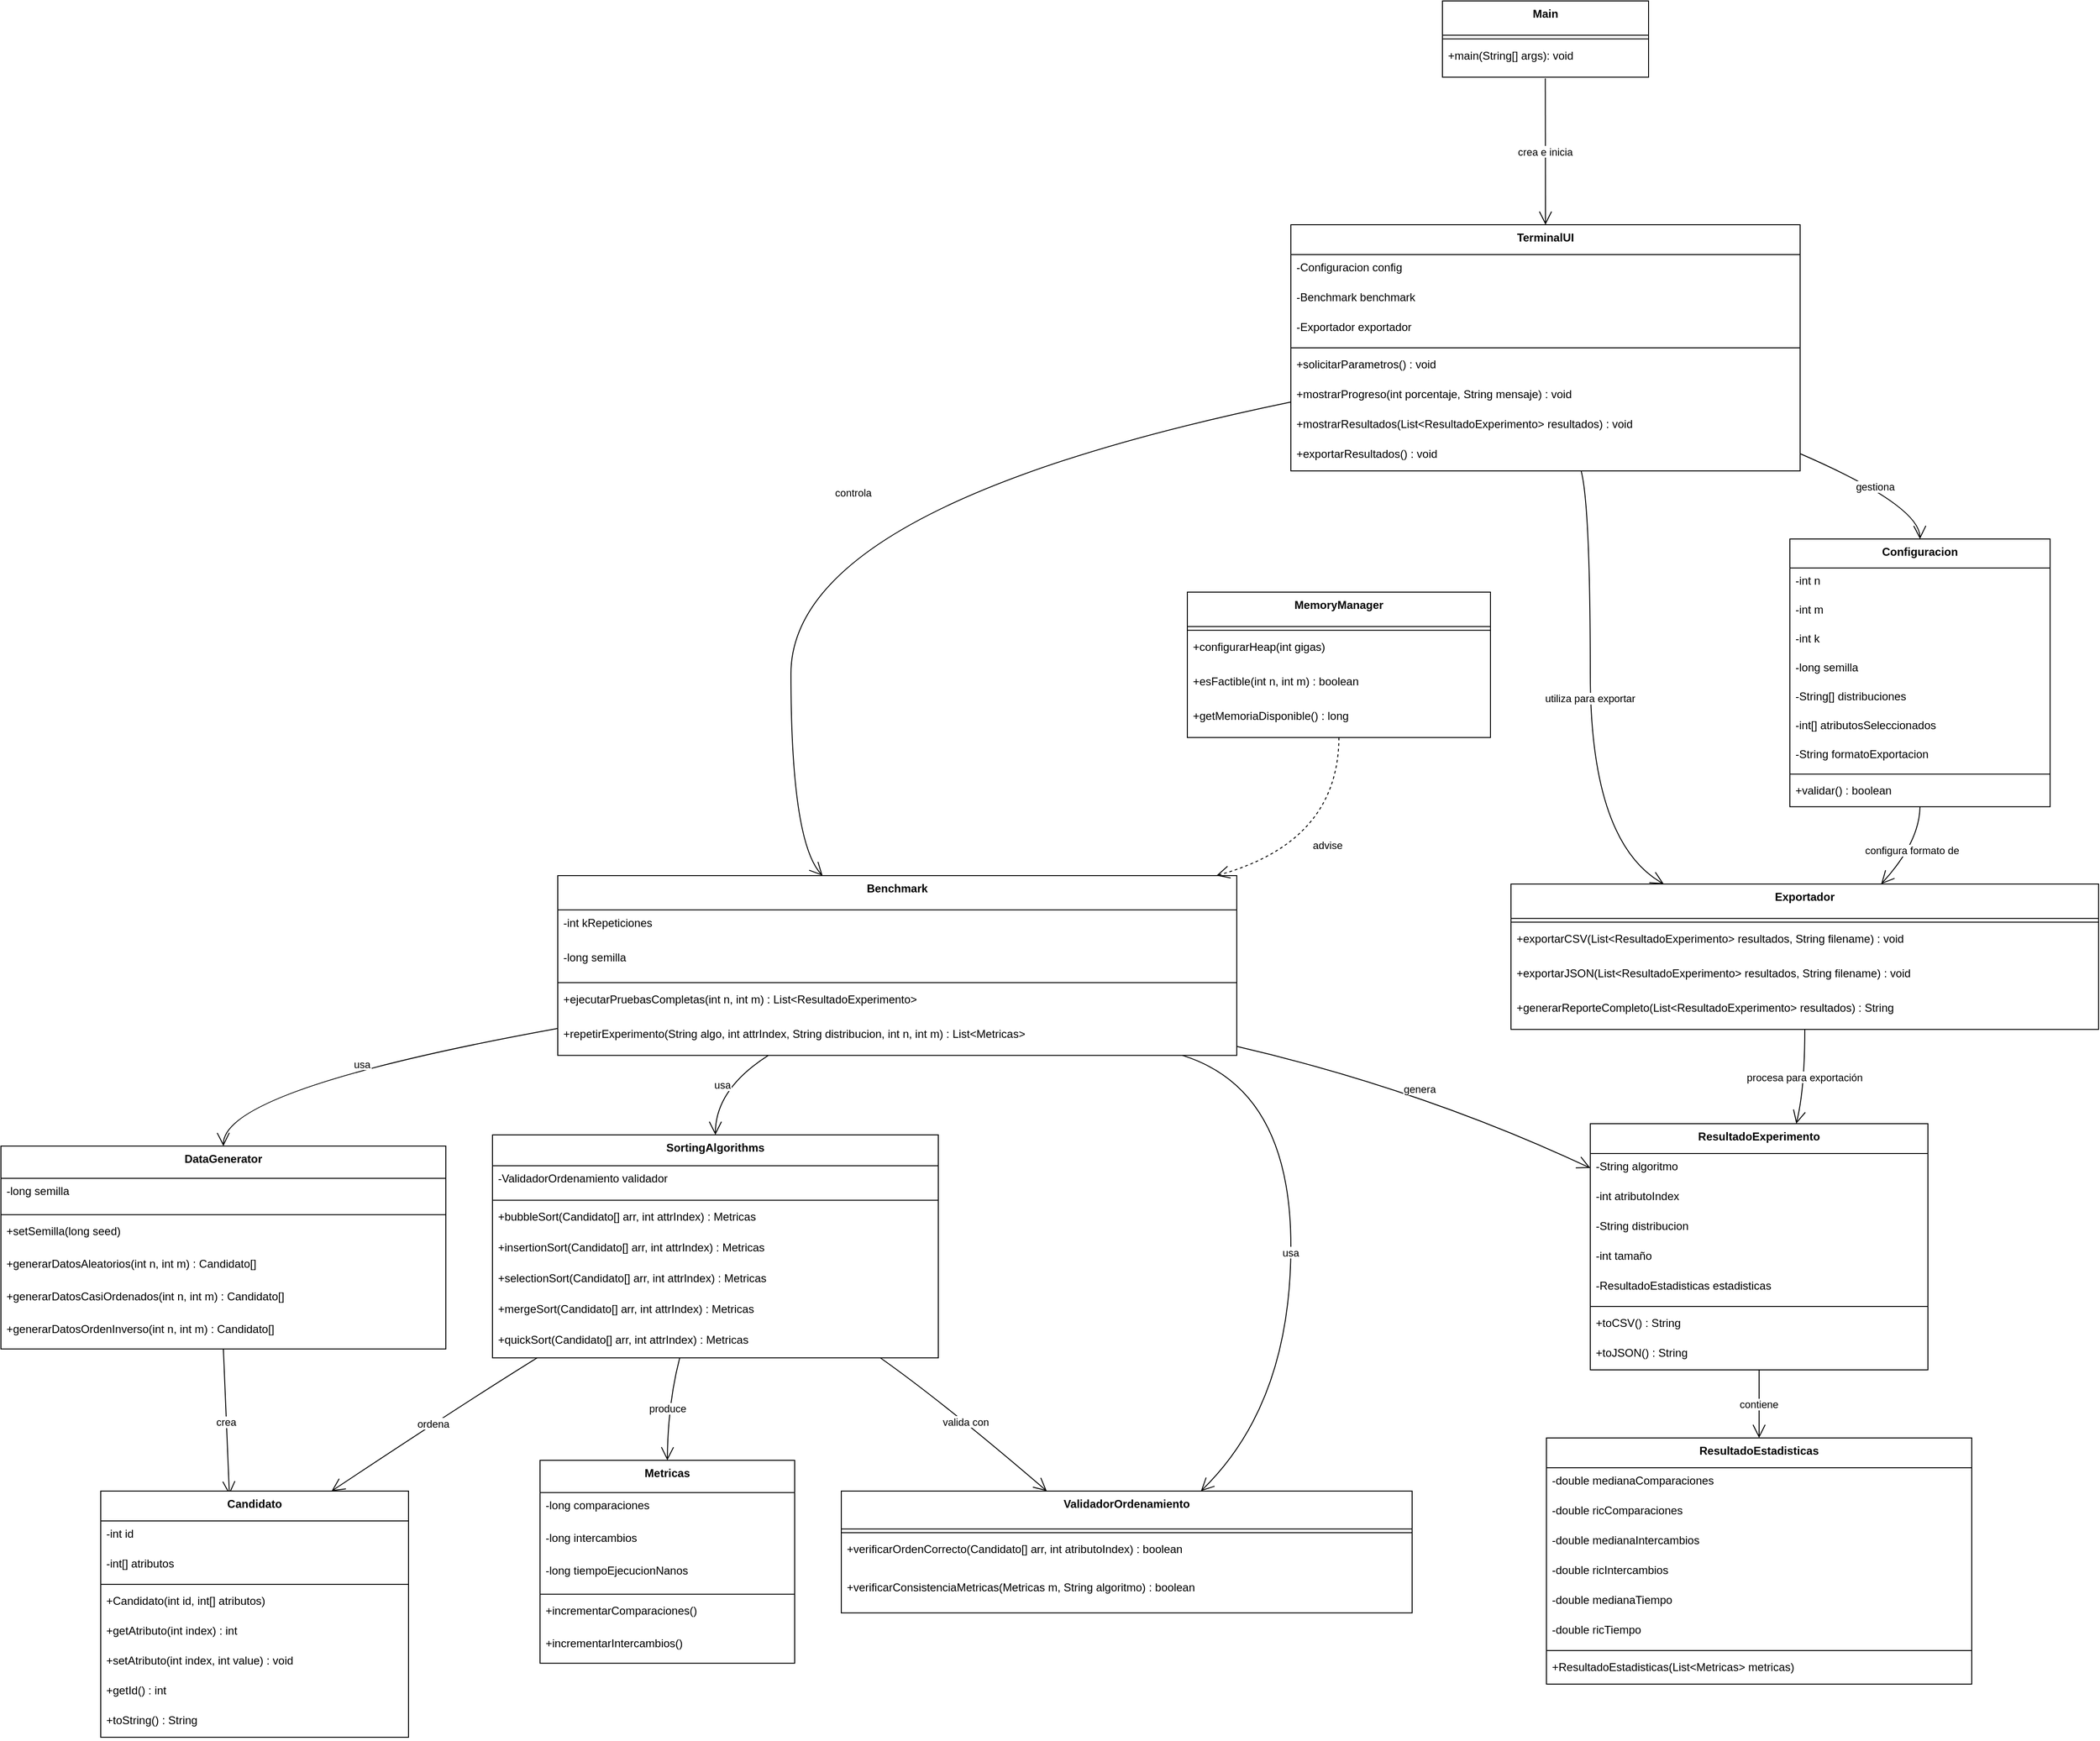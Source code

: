 <mxfile version="28.1.2">
  <diagram name="Página-1" id="Cpr_7wR9ldLKbwV3CSes">
    <mxGraphModel dx="2496" dy="-293" grid="1" gridSize="10" guides="1" tooltips="1" connect="1" arrows="1" fold="1" page="1" pageScale="1" pageWidth="827" pageHeight="1169" math="0" shadow="0">
      <root>
        <mxCell id="0" />
        <mxCell id="1" parent="0" />
        <mxCell id="2c_o9RuuoDmK3wA3KVBn-90" value="Main" style="swimlane;fontStyle=1;align=center;verticalAlign=top;childLayout=stackLayout;horizontal=1;startSize=36.8;horizontalStack=0;resizeParent=1;resizeParentMax=0;resizeLast=0;collapsible=0;marginBottom=0;" parent="1" vertex="1">
          <mxGeometry x="718.5" y="1180" width="221" height="81.8" as="geometry" />
        </mxCell>
        <mxCell id="2c_o9RuuoDmK3wA3KVBn-93" style="line;strokeWidth=1;fillColor=none;align=left;verticalAlign=middle;spacingTop=-1;spacingLeft=3;spacingRight=3;rotatable=0;labelPosition=right;points=[];portConstraint=eastwest;strokeColor=inherit;" parent="2c_o9RuuoDmK3wA3KVBn-90" vertex="1">
          <mxGeometry y="36.8" width="221" height="8" as="geometry" />
        </mxCell>
        <mxCell id="2c_o9RuuoDmK3wA3KVBn-94" value="+main(String[] args): void" style="text;strokeColor=none;fillColor=none;align=left;verticalAlign=top;spacingLeft=4;spacingRight=4;overflow=hidden;rotatable=0;points=[[0,0.5],[1,0.5]];portConstraint=eastwest;" parent="2c_o9RuuoDmK3wA3KVBn-90" vertex="1">
          <mxGeometry y="44.8" width="221" height="37" as="geometry" />
        </mxCell>
        <mxCell id="2c_o9RuuoDmK3wA3KVBn-98" value="crea e inicia" style="curved=1;startArrow=none;endArrow=open;endSize=12;exitX=0.499;exitY=1.032;entryX=0.5;entryY=0;rounded=0;exitDx=0;exitDy=0;exitPerimeter=0;entryDx=0;entryDy=0;" parent="1" source="2c_o9RuuoDmK3wA3KVBn-94" edge="1">
          <mxGeometry relative="1" as="geometry">
            <Array as="points" />
            <mxPoint x="1009" y="1340" as="sourcePoint" />
            <mxPoint x="829" y="1420" as="targetPoint" />
          </mxGeometry>
        </mxCell>
        <mxCell id="2c_o9RuuoDmK3wA3KVBn-116" value="DataGenerator" style="swimlane;fontStyle=1;align=center;verticalAlign=top;childLayout=stackLayout;horizontal=1;startSize=34.667;horizontalStack=0;resizeParent=1;resizeParentMax=0;resizeLast=0;collapsible=0;marginBottom=0;" parent="1" vertex="1">
          <mxGeometry x="-827" y="2408" width="477" height="217.667" as="geometry" />
        </mxCell>
        <mxCell id="2c_o9RuuoDmK3wA3KVBn-117" value="-long semilla" style="text;strokeColor=none;fillColor=none;align=left;verticalAlign=top;spacingLeft=4;spacingRight=4;overflow=hidden;rotatable=0;points=[[0,0.5],[1,0.5]];portConstraint=eastwest;" parent="2c_o9RuuoDmK3wA3KVBn-116" vertex="1">
          <mxGeometry y="34.667" width="477" height="35" as="geometry" />
        </mxCell>
        <mxCell id="2c_o9RuuoDmK3wA3KVBn-118" style="line;strokeWidth=1;fillColor=none;align=left;verticalAlign=middle;spacingTop=-1;spacingLeft=3;spacingRight=3;rotatable=0;labelPosition=right;points=[];portConstraint=eastwest;strokeColor=inherit;" parent="2c_o9RuuoDmK3wA3KVBn-116" vertex="1">
          <mxGeometry y="69.667" width="477" height="8" as="geometry" />
        </mxCell>
        <mxCell id="2c_o9RuuoDmK3wA3KVBn-119" value="+setSemilla(long seed)" style="text;strokeColor=none;fillColor=none;align=left;verticalAlign=top;spacingLeft=4;spacingRight=4;overflow=hidden;rotatable=0;points=[[0,0.5],[1,0.5]];portConstraint=eastwest;" parent="2c_o9RuuoDmK3wA3KVBn-116" vertex="1">
          <mxGeometry y="77.667" width="477" height="35" as="geometry" />
        </mxCell>
        <mxCell id="2c_o9RuuoDmK3wA3KVBn-120" value="+generarDatosAleatorios(int n, int m) : Candidato[]" style="text;strokeColor=none;fillColor=none;align=left;verticalAlign=top;spacingLeft=4;spacingRight=4;overflow=hidden;rotatable=0;points=[[0,0.5],[1,0.5]];portConstraint=eastwest;" parent="2c_o9RuuoDmK3wA3KVBn-116" vertex="1">
          <mxGeometry y="112.667" width="477" height="35" as="geometry" />
        </mxCell>
        <mxCell id="2c_o9RuuoDmK3wA3KVBn-121" value="+generarDatosCasiOrdenados(int n, int m) : Candidato[]" style="text;strokeColor=none;fillColor=none;align=left;verticalAlign=top;spacingLeft=4;spacingRight=4;overflow=hidden;rotatable=0;points=[[0,0.5],[1,0.5]];portConstraint=eastwest;" parent="2c_o9RuuoDmK3wA3KVBn-116" vertex="1">
          <mxGeometry y="147.667" width="477" height="35" as="geometry" />
        </mxCell>
        <mxCell id="2c_o9RuuoDmK3wA3KVBn-122" value="+generarDatosOrdenInverso(int n, int m) : Candidato[]" style="text;strokeColor=none;fillColor=none;align=left;verticalAlign=top;spacingLeft=4;spacingRight=4;overflow=hidden;rotatable=0;points=[[0,0.5],[1,0.5]];portConstraint=eastwest;" parent="2c_o9RuuoDmK3wA3KVBn-116" vertex="1">
          <mxGeometry y="182.667" width="477" height="35" as="geometry" />
        </mxCell>
        <mxCell id="2c_o9RuuoDmK3wA3KVBn-123" value="SortingAlgorithms" style="swimlane;fontStyle=1;align=center;verticalAlign=top;childLayout=stackLayout;horizontal=1;startSize=33.143;horizontalStack=0;resizeParent=1;resizeParentMax=0;resizeLast=0;collapsible=0;marginBottom=0;" parent="1" vertex="1">
          <mxGeometry x="-300" y="2396" width="478" height="239.143" as="geometry" />
        </mxCell>
        <mxCell id="2c_o9RuuoDmK3wA3KVBn-124" value="-ValidadorOrdenamiento validador" style="text;strokeColor=none;fillColor=none;align=left;verticalAlign=top;spacingLeft=4;spacingRight=4;overflow=hidden;rotatable=0;points=[[0,0.5],[1,0.5]];portConstraint=eastwest;" parent="2c_o9RuuoDmK3wA3KVBn-123" vertex="1">
          <mxGeometry y="33.143" width="478" height="33" as="geometry" />
        </mxCell>
        <mxCell id="2c_o9RuuoDmK3wA3KVBn-125" style="line;strokeWidth=1;fillColor=none;align=left;verticalAlign=middle;spacingTop=-1;spacingLeft=3;spacingRight=3;rotatable=0;labelPosition=right;points=[];portConstraint=eastwest;strokeColor=inherit;" parent="2c_o9RuuoDmK3wA3KVBn-123" vertex="1">
          <mxGeometry y="66.143" width="478" height="8" as="geometry" />
        </mxCell>
        <mxCell id="2c_o9RuuoDmK3wA3KVBn-126" value="+bubbleSort(Candidato[] arr, int attrIndex) : Metricas" style="text;strokeColor=none;fillColor=none;align=left;verticalAlign=top;spacingLeft=4;spacingRight=4;overflow=hidden;rotatable=0;points=[[0,0.5],[1,0.5]];portConstraint=eastwest;" parent="2c_o9RuuoDmK3wA3KVBn-123" vertex="1">
          <mxGeometry y="74.143" width="478" height="33" as="geometry" />
        </mxCell>
        <mxCell id="2c_o9RuuoDmK3wA3KVBn-127" value="+insertionSort(Candidato[] arr, int attrIndex) : Metricas" style="text;strokeColor=none;fillColor=none;align=left;verticalAlign=top;spacingLeft=4;spacingRight=4;overflow=hidden;rotatable=0;points=[[0,0.5],[1,0.5]];portConstraint=eastwest;" parent="2c_o9RuuoDmK3wA3KVBn-123" vertex="1">
          <mxGeometry y="107.143" width="478" height="33" as="geometry" />
        </mxCell>
        <mxCell id="2c_o9RuuoDmK3wA3KVBn-128" value="+selectionSort(Candidato[] arr, int attrIndex) : Metricas" style="text;strokeColor=none;fillColor=none;align=left;verticalAlign=top;spacingLeft=4;spacingRight=4;overflow=hidden;rotatable=0;points=[[0,0.5],[1,0.5]];portConstraint=eastwest;" parent="2c_o9RuuoDmK3wA3KVBn-123" vertex="1">
          <mxGeometry y="140.143" width="478" height="33" as="geometry" />
        </mxCell>
        <mxCell id="2c_o9RuuoDmK3wA3KVBn-129" value="+mergeSort(Candidato[] arr, int attrIndex) : Metricas" style="text;strokeColor=none;fillColor=none;align=left;verticalAlign=top;spacingLeft=4;spacingRight=4;overflow=hidden;rotatable=0;points=[[0,0.5],[1,0.5]];portConstraint=eastwest;" parent="2c_o9RuuoDmK3wA3KVBn-123" vertex="1">
          <mxGeometry y="173.143" width="478" height="33" as="geometry" />
        </mxCell>
        <mxCell id="2c_o9RuuoDmK3wA3KVBn-130" value="+quickSort(Candidato[] arr, int attrIndex) : Metricas" style="text;strokeColor=none;fillColor=none;align=left;verticalAlign=top;spacingLeft=4;spacingRight=4;overflow=hidden;rotatable=0;points=[[0,0.5],[1,0.5]];portConstraint=eastwest;" parent="2c_o9RuuoDmK3wA3KVBn-123" vertex="1">
          <mxGeometry y="206.143" width="478" height="33" as="geometry" />
        </mxCell>
        <mxCell id="2c_o9RuuoDmK3wA3KVBn-131" value="Metricas" style="swimlane;fontStyle=1;align=center;verticalAlign=top;childLayout=stackLayout;horizontal=1;startSize=34.667;horizontalStack=0;resizeParent=1;resizeParentMax=0;resizeLast=0;collapsible=0;marginBottom=0;" parent="1" vertex="1">
          <mxGeometry x="-249" y="2745" width="273" height="217.667" as="geometry" />
        </mxCell>
        <mxCell id="2c_o9RuuoDmK3wA3KVBn-132" value="-long comparaciones" style="text;strokeColor=none;fillColor=none;align=left;verticalAlign=top;spacingLeft=4;spacingRight=4;overflow=hidden;rotatable=0;points=[[0,0.5],[1,0.5]];portConstraint=eastwest;" parent="2c_o9RuuoDmK3wA3KVBn-131" vertex="1">
          <mxGeometry y="34.667" width="273" height="35" as="geometry" />
        </mxCell>
        <mxCell id="2c_o9RuuoDmK3wA3KVBn-133" value="-long intercambios" style="text;strokeColor=none;fillColor=none;align=left;verticalAlign=top;spacingLeft=4;spacingRight=4;overflow=hidden;rotatable=0;points=[[0,0.5],[1,0.5]];portConstraint=eastwest;" parent="2c_o9RuuoDmK3wA3KVBn-131" vertex="1">
          <mxGeometry y="69.667" width="273" height="35" as="geometry" />
        </mxCell>
        <mxCell id="2c_o9RuuoDmK3wA3KVBn-134" value="-long tiempoEjecucionNanos" style="text;strokeColor=none;fillColor=none;align=left;verticalAlign=top;spacingLeft=4;spacingRight=4;overflow=hidden;rotatable=0;points=[[0,0.5],[1,0.5]];portConstraint=eastwest;" parent="2c_o9RuuoDmK3wA3KVBn-131" vertex="1">
          <mxGeometry y="104.667" width="273" height="35" as="geometry" />
        </mxCell>
        <mxCell id="2c_o9RuuoDmK3wA3KVBn-135" style="line;strokeWidth=1;fillColor=none;align=left;verticalAlign=middle;spacingTop=-1;spacingLeft=3;spacingRight=3;rotatable=0;labelPosition=right;points=[];portConstraint=eastwest;strokeColor=inherit;" parent="2c_o9RuuoDmK3wA3KVBn-131" vertex="1">
          <mxGeometry y="139.667" width="273" height="8" as="geometry" />
        </mxCell>
        <mxCell id="2c_o9RuuoDmK3wA3KVBn-136" value="+incrementarComparaciones()" style="text;strokeColor=none;fillColor=none;align=left;verticalAlign=top;spacingLeft=4;spacingRight=4;overflow=hidden;rotatable=0;points=[[0,0.5],[1,0.5]];portConstraint=eastwest;" parent="2c_o9RuuoDmK3wA3KVBn-131" vertex="1">
          <mxGeometry y="147.667" width="273" height="35" as="geometry" />
        </mxCell>
        <mxCell id="2c_o9RuuoDmK3wA3KVBn-137" value="+incrementarIntercambios()" style="text;strokeColor=none;fillColor=none;align=left;verticalAlign=top;spacingLeft=4;spacingRight=4;overflow=hidden;rotatable=0;points=[[0,0.5],[1,0.5]];portConstraint=eastwest;" parent="2c_o9RuuoDmK3wA3KVBn-131" vertex="1">
          <mxGeometry y="182.667" width="273" height="35" as="geometry" />
        </mxCell>
        <mxCell id="2c_o9RuuoDmK3wA3KVBn-138" value="Benchmark" style="swimlane;fontStyle=1;align=center;verticalAlign=top;childLayout=stackLayout;horizontal=1;startSize=36.8;horizontalStack=0;resizeParent=1;resizeParentMax=0;resizeLast=0;collapsible=0;marginBottom=0;" parent="1" vertex="1">
          <mxGeometry x="-230" y="2118" width="728" height="192.8" as="geometry" />
        </mxCell>
        <mxCell id="2c_o9RuuoDmK3wA3KVBn-139" value="-int kRepeticiones" style="text;strokeColor=none;fillColor=none;align=left;verticalAlign=top;spacingLeft=4;spacingRight=4;overflow=hidden;rotatable=0;points=[[0,0.5],[1,0.5]];portConstraint=eastwest;" parent="2c_o9RuuoDmK3wA3KVBn-138" vertex="1">
          <mxGeometry y="36.8" width="728" height="37" as="geometry" />
        </mxCell>
        <mxCell id="2c_o9RuuoDmK3wA3KVBn-140" value="-long semilla" style="text;strokeColor=none;fillColor=none;align=left;verticalAlign=top;spacingLeft=4;spacingRight=4;overflow=hidden;rotatable=0;points=[[0,0.5],[1,0.5]];portConstraint=eastwest;" parent="2c_o9RuuoDmK3wA3KVBn-138" vertex="1">
          <mxGeometry y="73.8" width="728" height="37" as="geometry" />
        </mxCell>
        <mxCell id="2c_o9RuuoDmK3wA3KVBn-141" style="line;strokeWidth=1;fillColor=none;align=left;verticalAlign=middle;spacingTop=-1;spacingLeft=3;spacingRight=3;rotatable=0;labelPosition=right;points=[];portConstraint=eastwest;strokeColor=inherit;" parent="2c_o9RuuoDmK3wA3KVBn-138" vertex="1">
          <mxGeometry y="110.8" width="728" height="8" as="geometry" />
        </mxCell>
        <mxCell id="2c_o9RuuoDmK3wA3KVBn-142" value="+ejecutarPruebasCompletas(int n, int m) : List&lt;ResultadoExperimento&gt;" style="text;strokeColor=none;fillColor=none;align=left;verticalAlign=top;spacingLeft=4;spacingRight=4;overflow=hidden;rotatable=0;points=[[0,0.5],[1,0.5]];portConstraint=eastwest;" parent="2c_o9RuuoDmK3wA3KVBn-138" vertex="1">
          <mxGeometry y="118.8" width="728" height="37" as="geometry" />
        </mxCell>
        <mxCell id="2c_o9RuuoDmK3wA3KVBn-143" value="+repetirExperimento(String algo, int attrIndex, String distribucion, int n, int m) : List&lt;Metricas&gt;" style="text;strokeColor=none;fillColor=none;align=left;verticalAlign=top;spacingLeft=4;spacingRight=4;overflow=hidden;rotatable=0;points=[[0,0.5],[1,0.5]];portConstraint=eastwest;" parent="2c_o9RuuoDmK3wA3KVBn-138" vertex="1">
          <mxGeometry y="155.8" width="728" height="37" as="geometry" />
        </mxCell>
        <mxCell id="2c_o9RuuoDmK3wA3KVBn-144" value="ResultadoExperimento" style="swimlane;fontStyle=1;align=center;verticalAlign=top;childLayout=stackLayout;horizontal=1;startSize=32;horizontalStack=0;resizeParent=1;resizeParentMax=0;resizeLast=0;collapsible=0;marginBottom=0;" parent="1" vertex="1">
          <mxGeometry x="877" y="2384" width="362" height="264" as="geometry" />
        </mxCell>
        <mxCell id="2c_o9RuuoDmK3wA3KVBn-145" value="-String algoritmo" style="text;strokeColor=none;fillColor=none;align=left;verticalAlign=top;spacingLeft=4;spacingRight=4;overflow=hidden;rotatable=0;points=[[0,0.5],[1,0.5]];portConstraint=eastwest;" parent="2c_o9RuuoDmK3wA3KVBn-144" vertex="1">
          <mxGeometry y="32" width="362" height="32" as="geometry" />
        </mxCell>
        <mxCell id="2c_o9RuuoDmK3wA3KVBn-146" value="-int atributoIndex" style="text;strokeColor=none;fillColor=none;align=left;verticalAlign=top;spacingLeft=4;spacingRight=4;overflow=hidden;rotatable=0;points=[[0,0.5],[1,0.5]];portConstraint=eastwest;" parent="2c_o9RuuoDmK3wA3KVBn-144" vertex="1">
          <mxGeometry y="64" width="362" height="32" as="geometry" />
        </mxCell>
        <mxCell id="2c_o9RuuoDmK3wA3KVBn-147" value="-String distribucion" style="text;strokeColor=none;fillColor=none;align=left;verticalAlign=top;spacingLeft=4;spacingRight=4;overflow=hidden;rotatable=0;points=[[0,0.5],[1,0.5]];portConstraint=eastwest;" parent="2c_o9RuuoDmK3wA3KVBn-144" vertex="1">
          <mxGeometry y="96" width="362" height="32" as="geometry" />
        </mxCell>
        <mxCell id="2c_o9RuuoDmK3wA3KVBn-148" value="-int tamaño" style="text;strokeColor=none;fillColor=none;align=left;verticalAlign=top;spacingLeft=4;spacingRight=4;overflow=hidden;rotatable=0;points=[[0,0.5],[1,0.5]];portConstraint=eastwest;" parent="2c_o9RuuoDmK3wA3KVBn-144" vertex="1">
          <mxGeometry y="128" width="362" height="32" as="geometry" />
        </mxCell>
        <mxCell id="2c_o9RuuoDmK3wA3KVBn-149" value="-ResultadoEstadisticas estadisticas" style="text;strokeColor=none;fillColor=none;align=left;verticalAlign=top;spacingLeft=4;spacingRight=4;overflow=hidden;rotatable=0;points=[[0,0.5],[1,0.5]];portConstraint=eastwest;" parent="2c_o9RuuoDmK3wA3KVBn-144" vertex="1">
          <mxGeometry y="160" width="362" height="32" as="geometry" />
        </mxCell>
        <mxCell id="2c_o9RuuoDmK3wA3KVBn-150" style="line;strokeWidth=1;fillColor=none;align=left;verticalAlign=middle;spacingTop=-1;spacingLeft=3;spacingRight=3;rotatable=0;labelPosition=right;points=[];portConstraint=eastwest;strokeColor=inherit;" parent="2c_o9RuuoDmK3wA3KVBn-144" vertex="1">
          <mxGeometry y="192" width="362" height="8" as="geometry" />
        </mxCell>
        <mxCell id="2c_o9RuuoDmK3wA3KVBn-151" value="+toCSV() : String" style="text;strokeColor=none;fillColor=none;align=left;verticalAlign=top;spacingLeft=4;spacingRight=4;overflow=hidden;rotatable=0;points=[[0,0.5],[1,0.5]];portConstraint=eastwest;" parent="2c_o9RuuoDmK3wA3KVBn-144" vertex="1">
          <mxGeometry y="200" width="362" height="32" as="geometry" />
        </mxCell>
        <mxCell id="2c_o9RuuoDmK3wA3KVBn-152" value="+toJSON() : String" style="text;strokeColor=none;fillColor=none;align=left;verticalAlign=top;spacingLeft=4;spacingRight=4;overflow=hidden;rotatable=0;points=[[0,0.5],[1,0.5]];portConstraint=eastwest;" parent="2c_o9RuuoDmK3wA3KVBn-144" vertex="1">
          <mxGeometry y="232" width="362" height="32" as="geometry" />
        </mxCell>
        <mxCell id="2c_o9RuuoDmK3wA3KVBn-153" value="ResultadoEstadisticas" style="swimlane;fontStyle=1;align=center;verticalAlign=top;childLayout=stackLayout;horizontal=1;startSize=32;horizontalStack=0;resizeParent=1;resizeParentMax=0;resizeLast=0;collapsible=0;marginBottom=0;" parent="1" vertex="1">
          <mxGeometry x="830" y="2721" width="456" height="264" as="geometry" />
        </mxCell>
        <mxCell id="2c_o9RuuoDmK3wA3KVBn-154" value="-double medianaComparaciones" style="text;strokeColor=none;fillColor=none;align=left;verticalAlign=top;spacingLeft=4;spacingRight=4;overflow=hidden;rotatable=0;points=[[0,0.5],[1,0.5]];portConstraint=eastwest;" parent="2c_o9RuuoDmK3wA3KVBn-153" vertex="1">
          <mxGeometry y="32" width="456" height="32" as="geometry" />
        </mxCell>
        <mxCell id="2c_o9RuuoDmK3wA3KVBn-155" value="-double ricComparaciones" style="text;strokeColor=none;fillColor=none;align=left;verticalAlign=top;spacingLeft=4;spacingRight=4;overflow=hidden;rotatable=0;points=[[0,0.5],[1,0.5]];portConstraint=eastwest;" parent="2c_o9RuuoDmK3wA3KVBn-153" vertex="1">
          <mxGeometry y="64" width="456" height="32" as="geometry" />
        </mxCell>
        <mxCell id="2c_o9RuuoDmK3wA3KVBn-156" value="-double medianaIntercambios" style="text;strokeColor=none;fillColor=none;align=left;verticalAlign=top;spacingLeft=4;spacingRight=4;overflow=hidden;rotatable=0;points=[[0,0.5],[1,0.5]];portConstraint=eastwest;" parent="2c_o9RuuoDmK3wA3KVBn-153" vertex="1">
          <mxGeometry y="96" width="456" height="32" as="geometry" />
        </mxCell>
        <mxCell id="2c_o9RuuoDmK3wA3KVBn-157" value="-double ricIntercambios" style="text;strokeColor=none;fillColor=none;align=left;verticalAlign=top;spacingLeft=4;spacingRight=4;overflow=hidden;rotatable=0;points=[[0,0.5],[1,0.5]];portConstraint=eastwest;" parent="2c_o9RuuoDmK3wA3KVBn-153" vertex="1">
          <mxGeometry y="128" width="456" height="32" as="geometry" />
        </mxCell>
        <mxCell id="2c_o9RuuoDmK3wA3KVBn-158" value="-double medianaTiempo" style="text;strokeColor=none;fillColor=none;align=left;verticalAlign=top;spacingLeft=4;spacingRight=4;overflow=hidden;rotatable=0;points=[[0,0.5],[1,0.5]];portConstraint=eastwest;" parent="2c_o9RuuoDmK3wA3KVBn-153" vertex="1">
          <mxGeometry y="160" width="456" height="32" as="geometry" />
        </mxCell>
        <mxCell id="2c_o9RuuoDmK3wA3KVBn-159" value="-double ricTiempo" style="text;strokeColor=none;fillColor=none;align=left;verticalAlign=top;spacingLeft=4;spacingRight=4;overflow=hidden;rotatable=0;points=[[0,0.5],[1,0.5]];portConstraint=eastwest;" parent="2c_o9RuuoDmK3wA3KVBn-153" vertex="1">
          <mxGeometry y="192" width="456" height="32" as="geometry" />
        </mxCell>
        <mxCell id="2c_o9RuuoDmK3wA3KVBn-160" style="line;strokeWidth=1;fillColor=none;align=left;verticalAlign=middle;spacingTop=-1;spacingLeft=3;spacingRight=3;rotatable=0;labelPosition=right;points=[];portConstraint=eastwest;strokeColor=inherit;" parent="2c_o9RuuoDmK3wA3KVBn-153" vertex="1">
          <mxGeometry y="224" width="456" height="8" as="geometry" />
        </mxCell>
        <mxCell id="2c_o9RuuoDmK3wA3KVBn-161" value="+ResultadoEstadisticas(List&lt;Metricas&gt; metricas)" style="text;strokeColor=none;fillColor=none;align=left;verticalAlign=top;spacingLeft=4;spacingRight=4;overflow=hidden;rotatable=0;points=[[0,0.5],[1,0.5]];portConstraint=eastwest;" parent="2c_o9RuuoDmK3wA3KVBn-153" vertex="1">
          <mxGeometry y="232" width="456" height="32" as="geometry" />
        </mxCell>
        <mxCell id="2c_o9RuuoDmK3wA3KVBn-162" value="ValidadorOrdenamiento" style="swimlane;fontStyle=1;align=center;verticalAlign=top;childLayout=stackLayout;horizontal=1;startSize=40.571;horizontalStack=0;resizeParent=1;resizeParentMax=0;resizeLast=0;collapsible=0;marginBottom=0;" parent="1" vertex="1">
          <mxGeometry x="74" y="2778" width="612" height="130.571" as="geometry" />
        </mxCell>
        <mxCell id="2c_o9RuuoDmK3wA3KVBn-163" style="line;strokeWidth=1;fillColor=none;align=left;verticalAlign=middle;spacingTop=-1;spacingLeft=3;spacingRight=3;rotatable=0;labelPosition=right;points=[];portConstraint=eastwest;strokeColor=inherit;" parent="2c_o9RuuoDmK3wA3KVBn-162" vertex="1">
          <mxGeometry y="40.571" width="612" height="8" as="geometry" />
        </mxCell>
        <mxCell id="2c_o9RuuoDmK3wA3KVBn-164" value="+verificarOrdenCorrecto(Candidato[] arr, int atributoIndex) : boolean" style="text;strokeColor=none;fillColor=none;align=left;verticalAlign=top;spacingLeft=4;spacingRight=4;overflow=hidden;rotatable=0;points=[[0,0.5],[1,0.5]];portConstraint=eastwest;" parent="2c_o9RuuoDmK3wA3KVBn-162" vertex="1">
          <mxGeometry y="48.571" width="612" height="41" as="geometry" />
        </mxCell>
        <mxCell id="2c_o9RuuoDmK3wA3KVBn-165" value="+verificarConsistenciaMetricas(Metricas m, String algoritmo) : boolean" style="text;strokeColor=none;fillColor=none;align=left;verticalAlign=top;spacingLeft=4;spacingRight=4;overflow=hidden;rotatable=0;points=[[0,0.5],[1,0.5]];portConstraint=eastwest;" parent="2c_o9RuuoDmK3wA3KVBn-162" vertex="1">
          <mxGeometry y="89.571" width="612" height="41" as="geometry" />
        </mxCell>
        <mxCell id="2c_o9RuuoDmK3wA3KVBn-166" value="Configuracion" style="swimlane;fontStyle=1;align=center;verticalAlign=top;childLayout=stackLayout;horizontal=1;startSize=31.111;horizontalStack=0;resizeParent=1;resizeParentMax=0;resizeLast=0;collapsible=0;marginBottom=0;" parent="1" vertex="1">
          <mxGeometry x="1091" y="1757" width="279" height="287.111" as="geometry" />
        </mxCell>
        <mxCell id="2c_o9RuuoDmK3wA3KVBn-167" value="-int n" style="text;strokeColor=none;fillColor=none;align=left;verticalAlign=top;spacingLeft=4;spacingRight=4;overflow=hidden;rotatable=0;points=[[0,0.5],[1,0.5]];portConstraint=eastwest;" parent="2c_o9RuuoDmK3wA3KVBn-166" vertex="1">
          <mxGeometry y="31.111" width="279" height="31" as="geometry" />
        </mxCell>
        <mxCell id="2c_o9RuuoDmK3wA3KVBn-168" value="-int m" style="text;strokeColor=none;fillColor=none;align=left;verticalAlign=top;spacingLeft=4;spacingRight=4;overflow=hidden;rotatable=0;points=[[0,0.5],[1,0.5]];portConstraint=eastwest;" parent="2c_o9RuuoDmK3wA3KVBn-166" vertex="1">
          <mxGeometry y="62.111" width="279" height="31" as="geometry" />
        </mxCell>
        <mxCell id="2c_o9RuuoDmK3wA3KVBn-169" value="-int k" style="text;strokeColor=none;fillColor=none;align=left;verticalAlign=top;spacingLeft=4;spacingRight=4;overflow=hidden;rotatable=0;points=[[0,0.5],[1,0.5]];portConstraint=eastwest;" parent="2c_o9RuuoDmK3wA3KVBn-166" vertex="1">
          <mxGeometry y="93.111" width="279" height="31" as="geometry" />
        </mxCell>
        <mxCell id="2c_o9RuuoDmK3wA3KVBn-170" value="-long semilla" style="text;strokeColor=none;fillColor=none;align=left;verticalAlign=top;spacingLeft=4;spacingRight=4;overflow=hidden;rotatable=0;points=[[0,0.5],[1,0.5]];portConstraint=eastwest;" parent="2c_o9RuuoDmK3wA3KVBn-166" vertex="1">
          <mxGeometry y="124.111" width="279" height="31" as="geometry" />
        </mxCell>
        <mxCell id="2c_o9RuuoDmK3wA3KVBn-171" value="-String[] distribuciones" style="text;strokeColor=none;fillColor=none;align=left;verticalAlign=top;spacingLeft=4;spacingRight=4;overflow=hidden;rotatable=0;points=[[0,0.5],[1,0.5]];portConstraint=eastwest;" parent="2c_o9RuuoDmK3wA3KVBn-166" vertex="1">
          <mxGeometry y="155.111" width="279" height="31" as="geometry" />
        </mxCell>
        <mxCell id="2c_o9RuuoDmK3wA3KVBn-172" value="-int[] atributosSeleccionados" style="text;strokeColor=none;fillColor=none;align=left;verticalAlign=top;spacingLeft=4;spacingRight=4;overflow=hidden;rotatable=0;points=[[0,0.5],[1,0.5]];portConstraint=eastwest;" parent="2c_o9RuuoDmK3wA3KVBn-166" vertex="1">
          <mxGeometry y="186.111" width="279" height="31" as="geometry" />
        </mxCell>
        <mxCell id="2c_o9RuuoDmK3wA3KVBn-173" value="-String formatoExportacion" style="text;strokeColor=none;fillColor=none;align=left;verticalAlign=top;spacingLeft=4;spacingRight=4;overflow=hidden;rotatable=0;points=[[0,0.5],[1,0.5]];portConstraint=eastwest;" parent="2c_o9RuuoDmK3wA3KVBn-166" vertex="1">
          <mxGeometry y="217.111" width="279" height="31" as="geometry" />
        </mxCell>
        <mxCell id="2c_o9RuuoDmK3wA3KVBn-174" style="line;strokeWidth=1;fillColor=none;align=left;verticalAlign=middle;spacingTop=-1;spacingLeft=3;spacingRight=3;rotatable=0;labelPosition=right;points=[];portConstraint=eastwest;strokeColor=inherit;" parent="2c_o9RuuoDmK3wA3KVBn-166" vertex="1">
          <mxGeometry y="248.111" width="279" height="8" as="geometry" />
        </mxCell>
        <mxCell id="2c_o9RuuoDmK3wA3KVBn-175" value="+validar() : boolean" style="text;strokeColor=none;fillColor=none;align=left;verticalAlign=top;spacingLeft=4;spacingRight=4;overflow=hidden;rotatable=0;points=[[0,0.5],[1,0.5]];portConstraint=eastwest;" parent="2c_o9RuuoDmK3wA3KVBn-166" vertex="1">
          <mxGeometry y="256.111" width="279" height="31" as="geometry" />
        </mxCell>
        <mxCell id="2c_o9RuuoDmK3wA3KVBn-176" value="MemoryManager" style="swimlane;fontStyle=1;align=center;verticalAlign=top;childLayout=stackLayout;horizontal=1;startSize=36.889;horizontalStack=0;resizeParent=1;resizeParentMax=0;resizeLast=0;collapsible=0;marginBottom=0;" parent="1" vertex="1">
          <mxGeometry x="445" y="1814" width="325" height="155.889" as="geometry" />
        </mxCell>
        <mxCell id="2c_o9RuuoDmK3wA3KVBn-177" style="line;strokeWidth=1;fillColor=none;align=left;verticalAlign=middle;spacingTop=-1;spacingLeft=3;spacingRight=3;rotatable=0;labelPosition=right;points=[];portConstraint=eastwest;strokeColor=inherit;" parent="2c_o9RuuoDmK3wA3KVBn-176" vertex="1">
          <mxGeometry y="36.889" width="325" height="8" as="geometry" />
        </mxCell>
        <mxCell id="2c_o9RuuoDmK3wA3KVBn-178" value="+configurarHeap(int gigas)" style="text;strokeColor=none;fillColor=none;align=left;verticalAlign=top;spacingLeft=4;spacingRight=4;overflow=hidden;rotatable=0;points=[[0,0.5],[1,0.5]];portConstraint=eastwest;" parent="2c_o9RuuoDmK3wA3KVBn-176" vertex="1">
          <mxGeometry y="44.889" width="325" height="37" as="geometry" />
        </mxCell>
        <mxCell id="2c_o9RuuoDmK3wA3KVBn-179" value="+esFactible(int n, int m) : boolean" style="text;strokeColor=none;fillColor=none;align=left;verticalAlign=top;spacingLeft=4;spacingRight=4;overflow=hidden;rotatable=0;points=[[0,0.5],[1,0.5]];portConstraint=eastwest;" parent="2c_o9RuuoDmK3wA3KVBn-176" vertex="1">
          <mxGeometry y="81.889" width="325" height="37" as="geometry" />
        </mxCell>
        <mxCell id="2c_o9RuuoDmK3wA3KVBn-180" value="+getMemoriaDisponible() : long" style="text;strokeColor=none;fillColor=none;align=left;verticalAlign=top;spacingLeft=4;spacingRight=4;overflow=hidden;rotatable=0;points=[[0,0.5],[1,0.5]];portConstraint=eastwest;" parent="2c_o9RuuoDmK3wA3KVBn-176" vertex="1">
          <mxGeometry y="118.889" width="325" height="37" as="geometry" />
        </mxCell>
        <mxCell id="2c_o9RuuoDmK3wA3KVBn-181" value="Exportador" style="swimlane;fontStyle=1;align=center;verticalAlign=top;childLayout=stackLayout;horizontal=1;startSize=36.889;horizontalStack=0;resizeParent=1;resizeParentMax=0;resizeLast=0;collapsible=0;marginBottom=0;" parent="1" vertex="1">
          <mxGeometry x="792" y="2127" width="630" height="155.889" as="geometry" />
        </mxCell>
        <mxCell id="2c_o9RuuoDmK3wA3KVBn-182" style="line;strokeWidth=1;fillColor=none;align=left;verticalAlign=middle;spacingTop=-1;spacingLeft=3;spacingRight=3;rotatable=0;labelPosition=right;points=[];portConstraint=eastwest;strokeColor=inherit;" parent="2c_o9RuuoDmK3wA3KVBn-181" vertex="1">
          <mxGeometry y="36.889" width="630" height="8" as="geometry" />
        </mxCell>
        <mxCell id="2c_o9RuuoDmK3wA3KVBn-183" value="+exportarCSV(List&lt;ResultadoExperimento&gt; resultados, String filename) : void" style="text;strokeColor=none;fillColor=none;align=left;verticalAlign=top;spacingLeft=4;spacingRight=4;overflow=hidden;rotatable=0;points=[[0,0.5],[1,0.5]];portConstraint=eastwest;" parent="2c_o9RuuoDmK3wA3KVBn-181" vertex="1">
          <mxGeometry y="44.889" width="630" height="37" as="geometry" />
        </mxCell>
        <mxCell id="2c_o9RuuoDmK3wA3KVBn-184" value="+exportarJSON(List&lt;ResultadoExperimento&gt; resultados, String filename) : void" style="text;strokeColor=none;fillColor=none;align=left;verticalAlign=top;spacingLeft=4;spacingRight=4;overflow=hidden;rotatable=0;points=[[0,0.5],[1,0.5]];portConstraint=eastwest;" parent="2c_o9RuuoDmK3wA3KVBn-181" vertex="1">
          <mxGeometry y="81.889" width="630" height="37" as="geometry" />
        </mxCell>
        <mxCell id="2c_o9RuuoDmK3wA3KVBn-185" value="+generarReporteCompleto(List&lt;ResultadoExperimento&gt; resultados) : String" style="text;strokeColor=none;fillColor=none;align=left;verticalAlign=top;spacingLeft=4;spacingRight=4;overflow=hidden;rotatable=0;points=[[0,0.5],[1,0.5]];portConstraint=eastwest;" parent="2c_o9RuuoDmK3wA3KVBn-181" vertex="1">
          <mxGeometry y="118.889" width="630" height="37" as="geometry" />
        </mxCell>
        <mxCell id="2c_o9RuuoDmK3wA3KVBn-186" value="TerminalUI" style="swimlane;fontStyle=1;align=center;verticalAlign=top;childLayout=stackLayout;horizontal=1;startSize=32;horizontalStack=0;resizeParent=1;resizeParentMax=0;resizeLast=0;collapsible=0;marginBottom=0;" parent="1" vertex="1">
          <mxGeometry x="556" y="1420" width="546" height="264" as="geometry" />
        </mxCell>
        <mxCell id="2c_o9RuuoDmK3wA3KVBn-187" value="-Configuracion config" style="text;strokeColor=none;fillColor=none;align=left;verticalAlign=top;spacingLeft=4;spacingRight=4;overflow=hidden;rotatable=0;points=[[0,0.5],[1,0.5]];portConstraint=eastwest;" parent="2c_o9RuuoDmK3wA3KVBn-186" vertex="1">
          <mxGeometry y="32" width="546" height="32" as="geometry" />
        </mxCell>
        <mxCell id="2c_o9RuuoDmK3wA3KVBn-188" value="-Benchmark benchmark" style="text;strokeColor=none;fillColor=none;align=left;verticalAlign=top;spacingLeft=4;spacingRight=4;overflow=hidden;rotatable=0;points=[[0,0.5],[1,0.5]];portConstraint=eastwest;" parent="2c_o9RuuoDmK3wA3KVBn-186" vertex="1">
          <mxGeometry y="64" width="546" height="32" as="geometry" />
        </mxCell>
        <mxCell id="2c_o9RuuoDmK3wA3KVBn-189" value="-Exportador exportador" style="text;strokeColor=none;fillColor=none;align=left;verticalAlign=top;spacingLeft=4;spacingRight=4;overflow=hidden;rotatable=0;points=[[0,0.5],[1,0.5]];portConstraint=eastwest;" parent="2c_o9RuuoDmK3wA3KVBn-186" vertex="1">
          <mxGeometry y="96" width="546" height="32" as="geometry" />
        </mxCell>
        <mxCell id="2c_o9RuuoDmK3wA3KVBn-190" style="line;strokeWidth=1;fillColor=none;align=left;verticalAlign=middle;spacingTop=-1;spacingLeft=3;spacingRight=3;rotatable=0;labelPosition=right;points=[];portConstraint=eastwest;strokeColor=inherit;" parent="2c_o9RuuoDmK3wA3KVBn-186" vertex="1">
          <mxGeometry y="128" width="546" height="8" as="geometry" />
        </mxCell>
        <mxCell id="2c_o9RuuoDmK3wA3KVBn-191" value="+solicitarParametros() : void" style="text;strokeColor=none;fillColor=none;align=left;verticalAlign=top;spacingLeft=4;spacingRight=4;overflow=hidden;rotatable=0;points=[[0,0.5],[1,0.5]];portConstraint=eastwest;" parent="2c_o9RuuoDmK3wA3KVBn-186" vertex="1">
          <mxGeometry y="136" width="546" height="32" as="geometry" />
        </mxCell>
        <mxCell id="2c_o9RuuoDmK3wA3KVBn-192" value="+mostrarProgreso(int porcentaje, String mensaje) : void" style="text;strokeColor=none;fillColor=none;align=left;verticalAlign=top;spacingLeft=4;spacingRight=4;overflow=hidden;rotatable=0;points=[[0,0.5],[1,0.5]];portConstraint=eastwest;" parent="2c_o9RuuoDmK3wA3KVBn-186" vertex="1">
          <mxGeometry y="168" width="546" height="32" as="geometry" />
        </mxCell>
        <mxCell id="2c_o9RuuoDmK3wA3KVBn-193" value="+mostrarResultados(List&lt;ResultadoExperimento&gt; resultados) : void" style="text;strokeColor=none;fillColor=none;align=left;verticalAlign=top;spacingLeft=4;spacingRight=4;overflow=hidden;rotatable=0;points=[[0,0.5],[1,0.5]];portConstraint=eastwest;" parent="2c_o9RuuoDmK3wA3KVBn-186" vertex="1">
          <mxGeometry y="200" width="546" height="32" as="geometry" />
        </mxCell>
        <mxCell id="2c_o9RuuoDmK3wA3KVBn-194" value="+exportarResultados() : void" style="text;strokeColor=none;fillColor=none;align=left;verticalAlign=top;spacingLeft=4;spacingRight=4;overflow=hidden;rotatable=0;points=[[0,0.5],[1,0.5]];portConstraint=eastwest;" parent="2c_o9RuuoDmK3wA3KVBn-186" vertex="1">
          <mxGeometry y="232" width="546" height="32" as="geometry" />
        </mxCell>
        <mxCell id="2c_o9RuuoDmK3wA3KVBn-195" value="crea" style="curved=1;startArrow=none;endArrow=open;endSize=12;exitX=0.5;exitY=1;entryX=0.418;entryY=0.014;rounded=0;entryDx=0;entryDy=0;entryPerimeter=0;" parent="1" source="2c_o9RuuoDmK3wA3KVBn-116" target="Axy-tByCosXtuO1lbGvM-29" edge="1">
          <mxGeometry relative="1" as="geometry">
            <Array as="points" />
            <mxPoint x="-589" y="2769" as="targetPoint" />
          </mxGeometry>
        </mxCell>
        <mxCell id="2c_o9RuuoDmK3wA3KVBn-196" value="ordena" style="curved=1;startArrow=none;endArrow=open;endSize=12;exitX=0.1;exitY=1;rounded=0;entryX=0.75;entryY=0;entryDx=0;entryDy=0;" parent="1" source="2c_o9RuuoDmK3wA3KVBn-123" target="Axy-tByCosXtuO1lbGvM-29" edge="1">
          <mxGeometry relative="1" as="geometry">
            <Array as="points">
              <mxPoint x="-331" y="2684" />
            </Array>
            <mxPoint x="-470" y="2790" as="targetPoint" />
          </mxGeometry>
        </mxCell>
        <mxCell id="2c_o9RuuoDmK3wA3KVBn-197" value="produce" style="curved=1;startArrow=none;endArrow=open;endSize=12;exitX=0.42;exitY=1;entryX=0.5;entryY=0;rounded=0;" parent="1" source="2c_o9RuuoDmK3wA3KVBn-123" target="2c_o9RuuoDmK3wA3KVBn-131" edge="1">
          <mxGeometry relative="1" as="geometry">
            <Array as="points">
              <mxPoint x="-112" y="2684" />
            </Array>
          </mxGeometry>
        </mxCell>
        <mxCell id="2c_o9RuuoDmK3wA3KVBn-198" value="valida con" style="curved=1;startArrow=none;endArrow=open;endSize=12;exitX=0.87;exitY=1;entryX=0.36;entryY=0;rounded=0;" parent="1" source="2c_o9RuuoDmK3wA3KVBn-123" target="2c_o9RuuoDmK3wA3KVBn-162" edge="1">
          <mxGeometry relative="1" as="geometry">
            <Array as="points">
              <mxPoint x="185" y="2684" />
            </Array>
          </mxGeometry>
        </mxCell>
        <mxCell id="2c_o9RuuoDmK3wA3KVBn-199" value="usa" style="curved=1;startArrow=none;endArrow=open;endSize=12;exitX=0.31;exitY=1;entryX=0.5;entryY=0;rounded=0;" parent="1" source="2c_o9RuuoDmK3wA3KVBn-138" target="2c_o9RuuoDmK3wA3KVBn-123" edge="1">
          <mxGeometry relative="1" as="geometry">
            <Array as="points">
              <mxPoint x="-61" y="2347" />
            </Array>
          </mxGeometry>
        </mxCell>
        <mxCell id="2c_o9RuuoDmK3wA3KVBn-200" value="usa" style="curved=1;startArrow=none;endArrow=open;endSize=12;exitX=0;exitY=0.85;entryX=0.5;entryY=0;rounded=0;" parent="1" source="2c_o9RuuoDmK3wA3KVBn-138" target="2c_o9RuuoDmK3wA3KVBn-116" edge="1">
          <mxGeometry relative="1" as="geometry">
            <Array as="points">
              <mxPoint x="-589" y="2347" />
            </Array>
          </mxGeometry>
        </mxCell>
        <mxCell id="2c_o9RuuoDmK3wA3KVBn-201" value="usa" style="curved=1;startArrow=none;endArrow=open;endSize=12;exitX=0.92;exitY=1;entryX=0.63;entryY=0;rounded=0;" parent="1" source="2c_o9RuuoDmK3wA3KVBn-138" target="2c_o9RuuoDmK3wA3KVBn-162" edge="1">
          <mxGeometry relative="1" as="geometry">
            <Array as="points">
              <mxPoint x="556" y="2347" />
              <mxPoint x="556" y="2684" />
            </Array>
          </mxGeometry>
        </mxCell>
        <mxCell id="2c_o9RuuoDmK3wA3KVBn-202" value="genera" style="curved=1;startArrow=none;endArrow=open;endSize=12;exitX=1;exitY=0.95;entryX=0;entryY=0.18;rounded=0;" parent="1" source="2c_o9RuuoDmK3wA3KVBn-138" target="2c_o9RuuoDmK3wA3KVBn-144" edge="1">
          <mxGeometry relative="1" as="geometry">
            <Array as="points">
              <mxPoint x="696" y="2347" />
            </Array>
          </mxGeometry>
        </mxCell>
        <mxCell id="2c_o9RuuoDmK3wA3KVBn-203" value="contiene" style="curved=1;startArrow=none;endArrow=open;endSize=12;exitX=0.5;exitY=1;entryX=0.5;entryY=0;rounded=0;" parent="1" source="2c_o9RuuoDmK3wA3KVBn-144" target="2c_o9RuuoDmK3wA3KVBn-153" edge="1">
          <mxGeometry relative="1" as="geometry">
            <Array as="points" />
          </mxGeometry>
        </mxCell>
        <mxCell id="2c_o9RuuoDmK3wA3KVBn-204" value="controla" style="curved=1;startArrow=none;endArrow=open;endSize=12;exitX=0;exitY=0.72;entryX=0.39;entryY=0;rounded=0;" parent="1" source="2c_o9RuuoDmK3wA3KVBn-186" target="2c_o9RuuoDmK3wA3KVBn-138" edge="1">
          <mxGeometry relative="1" as="geometry">
            <Array as="points">
              <mxPoint x="20" y="1721" />
              <mxPoint x="20" y="2082" />
            </Array>
          </mxGeometry>
        </mxCell>
        <mxCell id="2c_o9RuuoDmK3wA3KVBn-205" value="gestiona" style="curved=1;startArrow=none;endArrow=open;endSize=12;exitX=1;exitY=0.93;entryX=0.5;entryY=0;rounded=0;" parent="1" source="2c_o9RuuoDmK3wA3KVBn-186" target="2c_o9RuuoDmK3wA3KVBn-166" edge="1">
          <mxGeometry relative="1" as="geometry">
            <Array as="points">
              <mxPoint x="1230" y="1721" />
            </Array>
          </mxGeometry>
        </mxCell>
        <mxCell id="2c_o9RuuoDmK3wA3KVBn-206" value="utiliza para exportar" style="curved=1;startArrow=none;endArrow=open;endSize=12;exitX=0.57;exitY=1;entryX=0.26;entryY=0;rounded=0;" parent="1" source="2c_o9RuuoDmK3wA3KVBn-186" target="2c_o9RuuoDmK3wA3KVBn-181" edge="1">
          <mxGeometry relative="1" as="geometry">
            <Array as="points">
              <mxPoint x="877" y="1721" />
              <mxPoint x="877" y="2082" />
            </Array>
          </mxGeometry>
        </mxCell>
        <mxCell id="2c_o9RuuoDmK3wA3KVBn-207" value="procesa para exportación" style="curved=1;startArrow=none;endArrow=open;endSize=12;exitX=0.5;exitY=1;entryX=0.61;entryY=0;rounded=0;" parent="1" source="2c_o9RuuoDmK3wA3KVBn-181" target="2c_o9RuuoDmK3wA3KVBn-144" edge="1">
          <mxGeometry relative="1" as="geometry">
            <Array as="points">
              <mxPoint x="1107" y="2347" />
            </Array>
          </mxGeometry>
        </mxCell>
        <mxCell id="2c_o9RuuoDmK3wA3KVBn-208" value="configura formato de" style="curved=1;startArrow=none;endArrow=open;endSize=12;exitX=0.5;exitY=1;entryX=0.63;entryY=0;rounded=0;" parent="1" source="2c_o9RuuoDmK3wA3KVBn-166" target="2c_o9RuuoDmK3wA3KVBn-181" edge="1">
          <mxGeometry relative="1" as="geometry">
            <Array as="points">
              <mxPoint x="1230" y="2082" />
            </Array>
          </mxGeometry>
        </mxCell>
        <mxCell id="2c_o9RuuoDmK3wA3KVBn-209" value="advise" style="curved=1;dashed=1;startArrow=none;endArrow=open;endSize=12;exitX=0.5;exitY=1;entryX=0.97;entryY=0;rounded=0;" parent="1" source="2c_o9RuuoDmK3wA3KVBn-176" target="2c_o9RuuoDmK3wA3KVBn-138" edge="1">
          <mxGeometry relative="1" as="geometry">
            <Array as="points">
              <mxPoint x="607" y="2082" />
            </Array>
          </mxGeometry>
        </mxCell>
        <mxCell id="Axy-tByCosXtuO1lbGvM-29" value="Candidato" style="swimlane;fontStyle=1;align=center;verticalAlign=top;childLayout=stackLayout;horizontal=1;startSize=32;horizontalStack=0;resizeParent=1;resizeParentMax=0;resizeLast=0;collapsible=0;marginBottom=0;" vertex="1" parent="1">
          <mxGeometry x="-720" y="2778" width="330" height="264" as="geometry" />
        </mxCell>
        <mxCell id="Axy-tByCosXtuO1lbGvM-30" value="-int id" style="text;strokeColor=none;fillColor=none;align=left;verticalAlign=top;spacingLeft=4;spacingRight=4;overflow=hidden;rotatable=0;points=[[0,0.5],[1,0.5]];portConstraint=eastwest;" vertex="1" parent="Axy-tByCosXtuO1lbGvM-29">
          <mxGeometry y="32" width="330" height="32" as="geometry" />
        </mxCell>
        <mxCell id="Axy-tByCosXtuO1lbGvM-31" value="-int[] atributos" style="text;strokeColor=none;fillColor=none;align=left;verticalAlign=top;spacingLeft=4;spacingRight=4;overflow=hidden;rotatable=0;points=[[0,0.5],[1,0.5]];portConstraint=eastwest;" vertex="1" parent="Axy-tByCosXtuO1lbGvM-29">
          <mxGeometry y="64" width="330" height="32" as="geometry" />
        </mxCell>
        <mxCell id="Axy-tByCosXtuO1lbGvM-32" style="line;strokeWidth=1;fillColor=none;align=left;verticalAlign=middle;spacingTop=-1;spacingLeft=3;spacingRight=3;rotatable=0;labelPosition=right;points=[];portConstraint=eastwest;strokeColor=inherit;" vertex="1" parent="Axy-tByCosXtuO1lbGvM-29">
          <mxGeometry y="96" width="330" height="8" as="geometry" />
        </mxCell>
        <mxCell id="Axy-tByCosXtuO1lbGvM-33" value="+Candidato(int id, int[] atributos)" style="text;strokeColor=none;fillColor=none;align=left;verticalAlign=top;spacingLeft=4;spacingRight=4;overflow=hidden;rotatable=0;points=[[0,0.5],[1,0.5]];portConstraint=eastwest;" vertex="1" parent="Axy-tByCosXtuO1lbGvM-29">
          <mxGeometry y="104" width="330" height="32" as="geometry" />
        </mxCell>
        <mxCell id="Axy-tByCosXtuO1lbGvM-34" value="+getAtributo(int index) : int" style="text;strokeColor=none;fillColor=none;align=left;verticalAlign=top;spacingLeft=4;spacingRight=4;overflow=hidden;rotatable=0;points=[[0,0.5],[1,0.5]];portConstraint=eastwest;" vertex="1" parent="Axy-tByCosXtuO1lbGvM-29">
          <mxGeometry y="136" width="330" height="32" as="geometry" />
        </mxCell>
        <mxCell id="Axy-tByCosXtuO1lbGvM-35" value="+setAtributo(int index, int value) : void" style="text;strokeColor=none;fillColor=none;align=left;verticalAlign=top;spacingLeft=4;spacingRight=4;overflow=hidden;rotatable=0;points=[[0,0.5],[1,0.5]];portConstraint=eastwest;" vertex="1" parent="Axy-tByCosXtuO1lbGvM-29">
          <mxGeometry y="168" width="330" height="32" as="geometry" />
        </mxCell>
        <mxCell id="Axy-tByCosXtuO1lbGvM-36" value="+getId() : int" style="text;strokeColor=none;fillColor=none;align=left;verticalAlign=top;spacingLeft=4;spacingRight=4;overflow=hidden;rotatable=0;points=[[0,0.5],[1,0.5]];portConstraint=eastwest;" vertex="1" parent="Axy-tByCosXtuO1lbGvM-29">
          <mxGeometry y="200" width="330" height="32" as="geometry" />
        </mxCell>
        <mxCell id="Axy-tByCosXtuO1lbGvM-37" value="+toString() : String" style="text;strokeColor=none;fillColor=none;align=left;verticalAlign=top;spacingLeft=4;spacingRight=4;overflow=hidden;rotatable=0;points=[[0,0.5],[1,0.5]];portConstraint=eastwest;" vertex="1" parent="Axy-tByCosXtuO1lbGvM-29">
          <mxGeometry y="232" width="330" height="32" as="geometry" />
        </mxCell>
      </root>
    </mxGraphModel>
  </diagram>
</mxfile>

